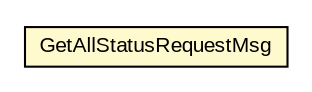 #!/usr/local/bin/dot
#
# Class diagram 
# Generated by UMLGraph version R5_6-24-gf6e263 (http://www.umlgraph.org/)
#

digraph G {
	edge [fontname="arial",fontsize=10,labelfontname="arial",labelfontsize=10];
	node [fontname="arial",fontsize=10,shape=plaintext];
	nodesep=0.25;
	ranksep=0.5;
	// org.miloss.fgsms.services.interfaces.status.GetAllStatusRequestMsg
	c130833 [label=<<table title="org.miloss.fgsms.services.interfaces.status.GetAllStatusRequestMsg" border="0" cellborder="1" cellspacing="0" cellpadding="2" port="p" bgcolor="lemonChiffon" href="./GetAllStatusRequestMsg.html">
		<tr><td><table border="0" cellspacing="0" cellpadding="1">
<tr><td align="center" balign="center"> GetAllStatusRequestMsg </td></tr>
		</table></td></tr>
		</table>>, URL="./GetAllStatusRequestMsg.html", fontname="arial", fontcolor="black", fontsize=10.0];
}

